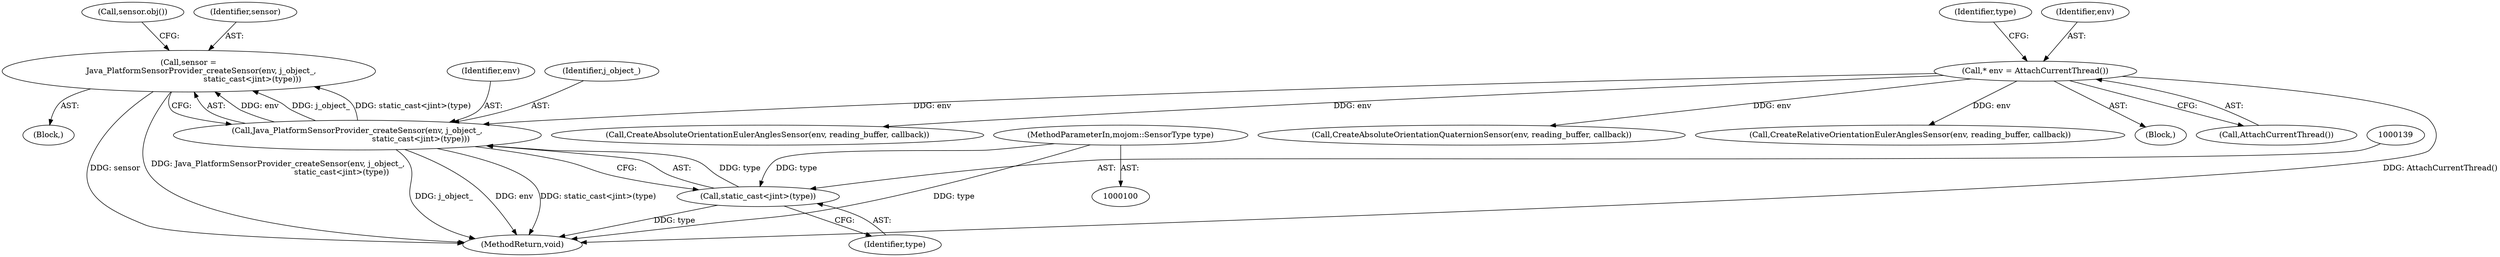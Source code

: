 digraph "0_Chrome_c0c8978849ac57e4ecd613ddc8ff7852a2054734_18@API" {
"1000133" [label="(Call,sensor =\n          Java_PlatformSensorProvider_createSensor(env, j_object_,\n                                                   static_cast<jint>(type)))"];
"1000135" [label="(Call,Java_PlatformSensorProvider_createSensor(env, j_object_,\n                                                   static_cast<jint>(type)))"];
"1000106" [label="(Call,* env = AttachCurrentThread())"];
"1000138" [label="(Call,static_cast<jint>(type))"];
"1000101" [label="(MethodParameterIn,mojom::SensorType type)"];
"1000113" [label="(Call,CreateAbsoluteOrientationEulerAnglesSensor(env, reading_buffer, callback))"];
"1000119" [label="(Call,CreateAbsoluteOrientationQuaternionSensor(env, reading_buffer, callback))"];
"1000165" [label="(MethodReturn,void)"];
"1000106" [label="(Call,* env = AttachCurrentThread())"];
"1000125" [label="(Call,CreateRelativeOrientationEulerAnglesSensor(env, reading_buffer, callback))"];
"1000143" [label="(Call,sensor.obj())"];
"1000134" [label="(Identifier,sensor)"];
"1000140" [label="(Identifier,type)"];
"1000104" [label="(Block,)"];
"1000110" [label="(Identifier,type)"];
"1000135" [label="(Call,Java_PlatformSensorProvider_createSensor(env, j_object_,\n                                                   static_cast<jint>(type)))"];
"1000136" [label="(Identifier,env)"];
"1000133" [label="(Call,sensor =\n          Java_PlatformSensorProvider_createSensor(env, j_object_,\n                                                   static_cast<jint>(type)))"];
"1000107" [label="(Identifier,env)"];
"1000138" [label="(Call,static_cast<jint>(type))"];
"1000131" [label="(Block,)"];
"1000101" [label="(MethodParameterIn,mojom::SensorType type)"];
"1000137" [label="(Identifier,j_object_)"];
"1000108" [label="(Call,AttachCurrentThread())"];
"1000133" -> "1000131"  [label="AST: "];
"1000133" -> "1000135"  [label="CFG: "];
"1000134" -> "1000133"  [label="AST: "];
"1000135" -> "1000133"  [label="AST: "];
"1000143" -> "1000133"  [label="CFG: "];
"1000133" -> "1000165"  [label="DDG: sensor"];
"1000133" -> "1000165"  [label="DDG: Java_PlatformSensorProvider_createSensor(env, j_object_,\n                                                   static_cast<jint>(type))"];
"1000135" -> "1000133"  [label="DDG: env"];
"1000135" -> "1000133"  [label="DDG: j_object_"];
"1000135" -> "1000133"  [label="DDG: static_cast<jint>(type)"];
"1000135" -> "1000138"  [label="CFG: "];
"1000136" -> "1000135"  [label="AST: "];
"1000137" -> "1000135"  [label="AST: "];
"1000138" -> "1000135"  [label="AST: "];
"1000135" -> "1000165"  [label="DDG: env"];
"1000135" -> "1000165"  [label="DDG: static_cast<jint>(type)"];
"1000135" -> "1000165"  [label="DDG: j_object_"];
"1000106" -> "1000135"  [label="DDG: env"];
"1000138" -> "1000135"  [label="DDG: type"];
"1000106" -> "1000104"  [label="AST: "];
"1000106" -> "1000108"  [label="CFG: "];
"1000107" -> "1000106"  [label="AST: "];
"1000108" -> "1000106"  [label="AST: "];
"1000110" -> "1000106"  [label="CFG: "];
"1000106" -> "1000165"  [label="DDG: AttachCurrentThread()"];
"1000106" -> "1000113"  [label="DDG: env"];
"1000106" -> "1000119"  [label="DDG: env"];
"1000106" -> "1000125"  [label="DDG: env"];
"1000138" -> "1000140"  [label="CFG: "];
"1000139" -> "1000138"  [label="AST: "];
"1000140" -> "1000138"  [label="AST: "];
"1000138" -> "1000165"  [label="DDG: type"];
"1000101" -> "1000138"  [label="DDG: type"];
"1000101" -> "1000100"  [label="AST: "];
"1000101" -> "1000165"  [label="DDG: type"];
}
